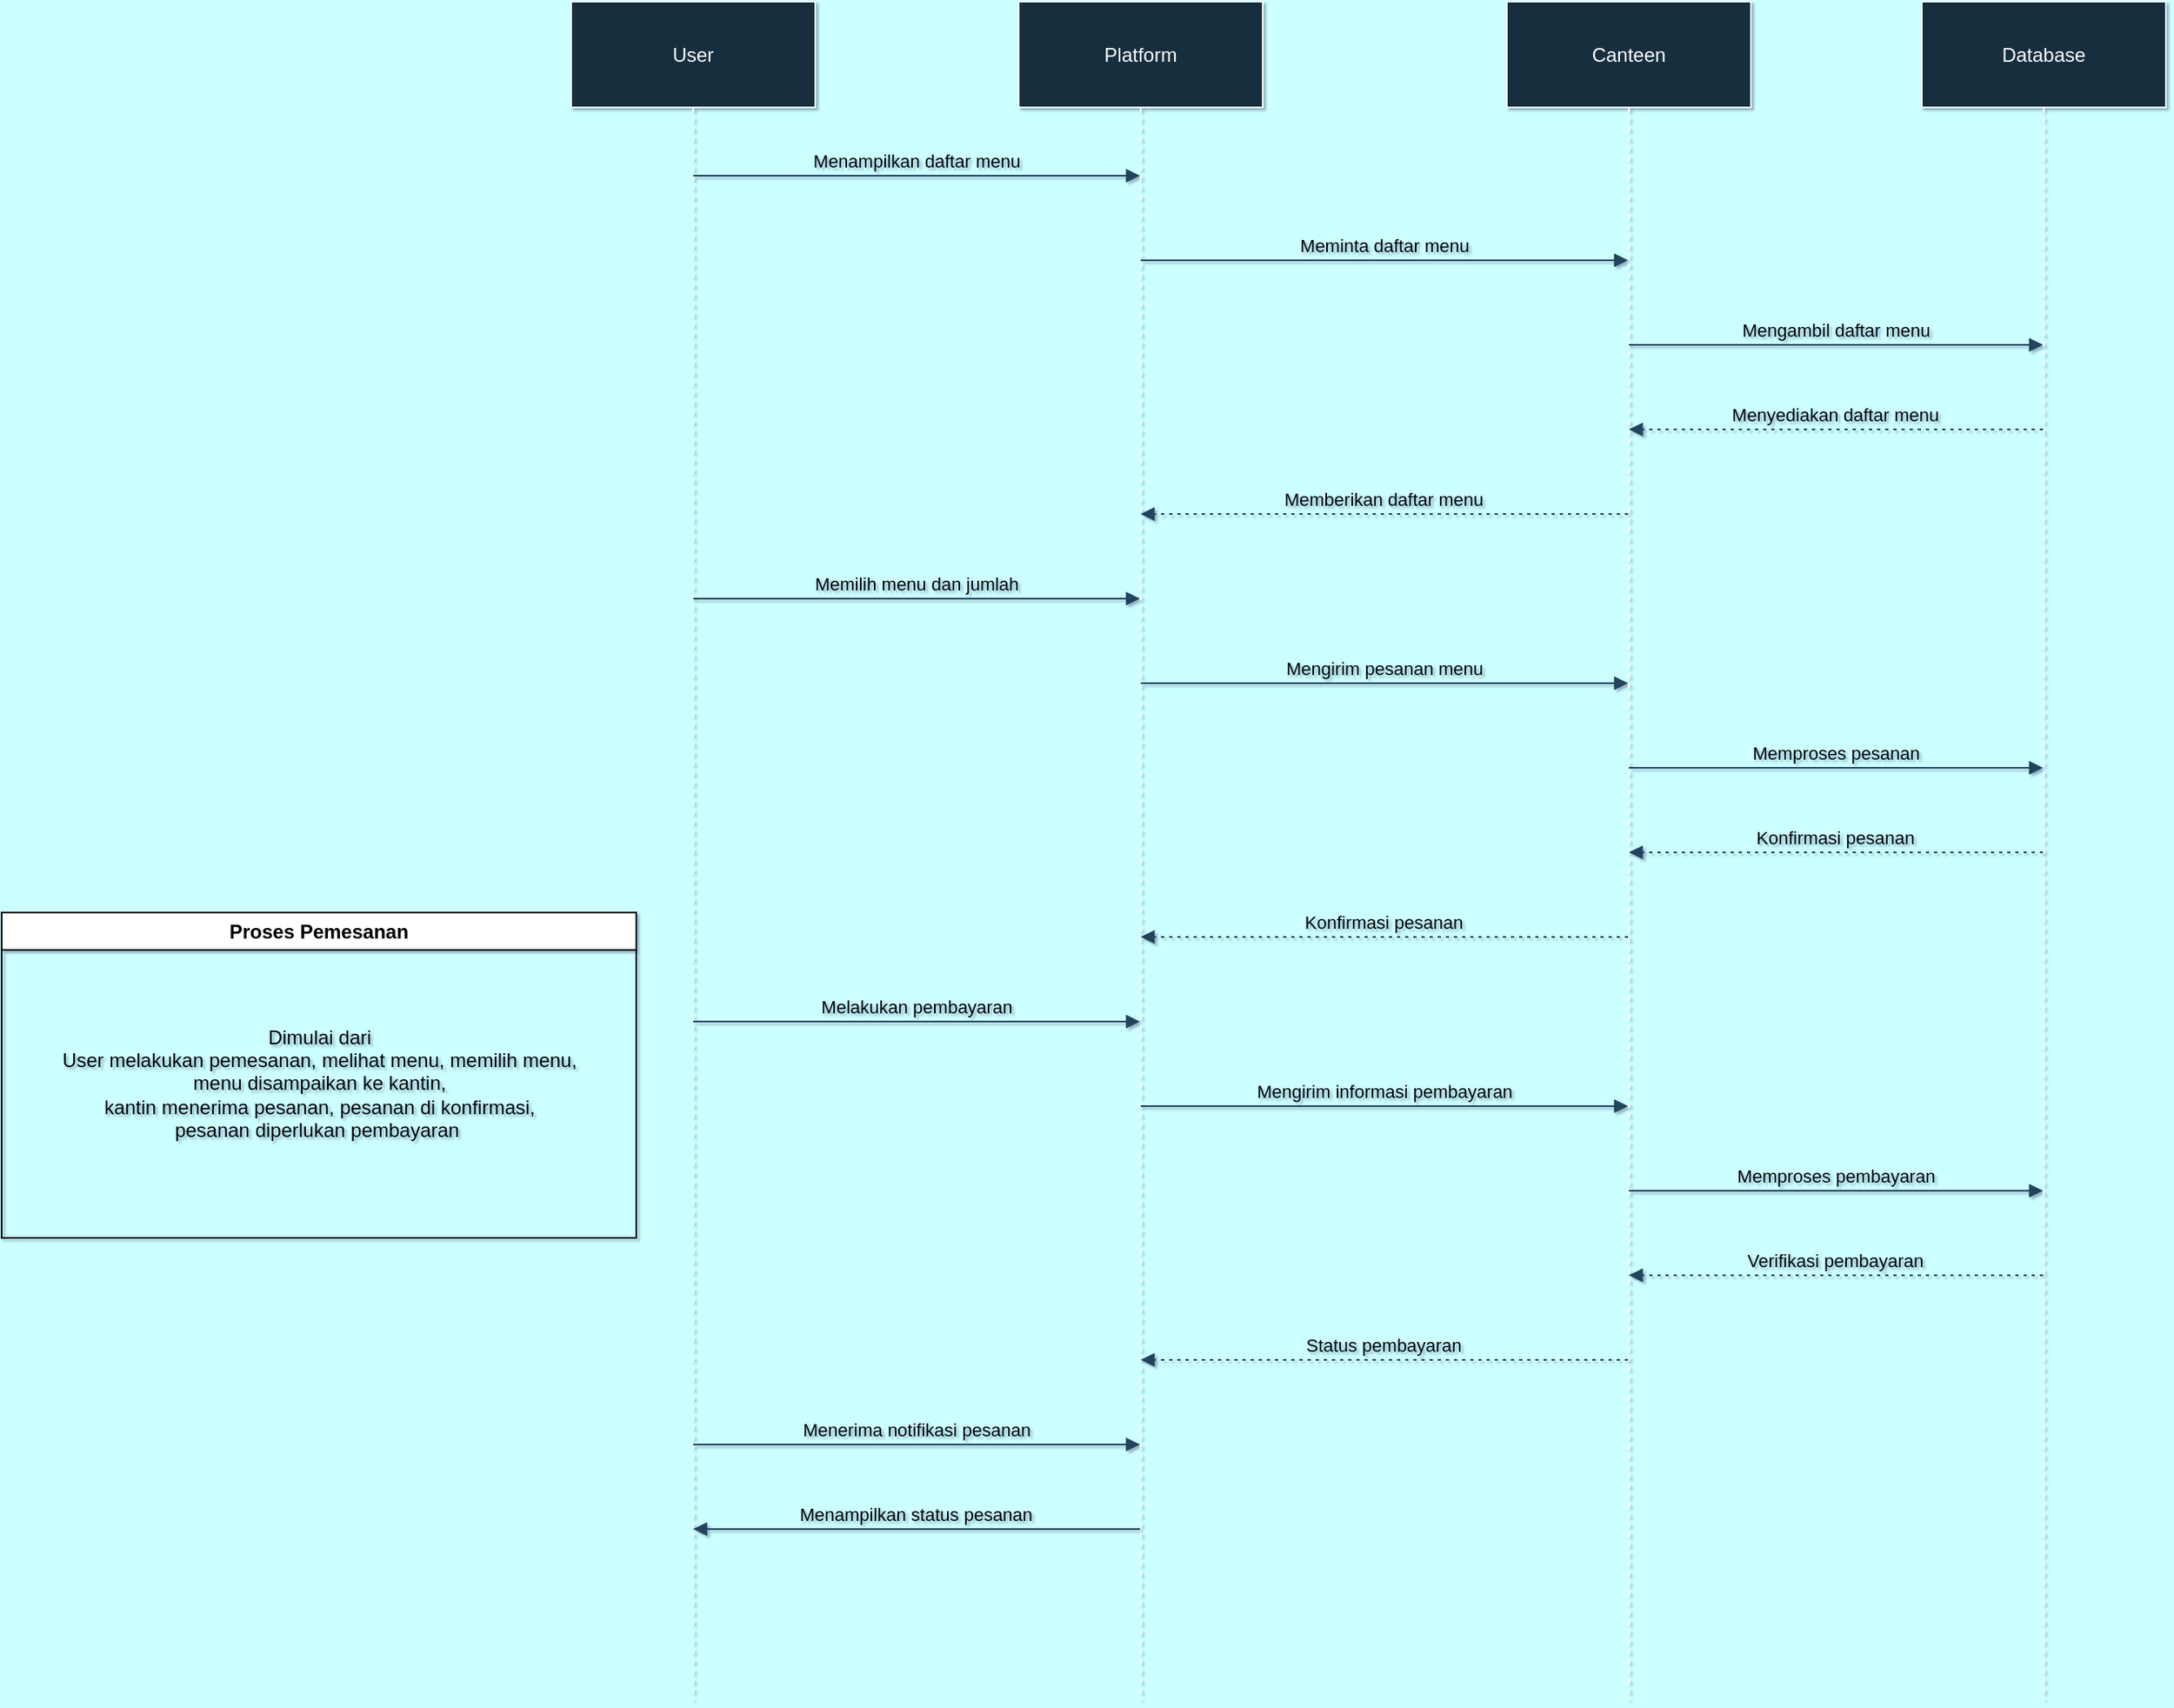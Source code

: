 <mxfile version="24.7.12">
  <diagram name="Halaman-1" id="cclnr0MV8SFVgnPYZ3Cp">
    <mxGraphModel dx="2427" dy="807" grid="1" gridSize="10" guides="1" tooltips="1" connect="1" arrows="1" fold="1" page="1" pageScale="1" pageWidth="827" pageHeight="1169" background="#CCFFFF" math="0" shadow="1">
      <root>
        <mxCell id="0" />
        <mxCell id="1" parent="0" />
        <mxCell id="2" value="User" style="shape=umlLifeline;perimeter=lifelinePerimeter;whiteSpace=wrap;container=1;dropTarget=0;collapsible=0;recursiveResize=0;outlineConnect=0;portConstraint=eastwest;newEdgeStyle={&quot;edgeStyle&quot;:&quot;elbowEdgeStyle&quot;,&quot;elbow&quot;:&quot;vertical&quot;,&quot;curved&quot;:0,&quot;rounded&quot;:0};size=65;labelBackgroundColor=none;fillColor=#182E3E;strokeColor=#FFFFFF;fontColor=#FFFFFF;rounded=0;" parent="1" vertex="1">
          <mxGeometry width="150" height="1044" as="geometry" />
        </mxCell>
        <mxCell id="3" value="Platform" style="shape=umlLifeline;perimeter=lifelinePerimeter;whiteSpace=wrap;container=1;dropTarget=0;collapsible=0;recursiveResize=0;outlineConnect=0;portConstraint=eastwest;newEdgeStyle={&quot;edgeStyle&quot;:&quot;elbowEdgeStyle&quot;,&quot;elbow&quot;:&quot;vertical&quot;,&quot;curved&quot;:0,&quot;rounded&quot;:0};size=65;labelBackgroundColor=none;fillColor=#182E3E;strokeColor=#FFFFFF;fontColor=#FFFFFF;rounded=0;" parent="1" vertex="1">
          <mxGeometry x="275" width="150" height="1044" as="geometry" />
        </mxCell>
        <mxCell id="4" value="Canteen" style="shape=umlLifeline;perimeter=lifelinePerimeter;whiteSpace=wrap;container=1;dropTarget=0;collapsible=0;recursiveResize=0;outlineConnect=0;portConstraint=eastwest;newEdgeStyle={&quot;edgeStyle&quot;:&quot;elbowEdgeStyle&quot;,&quot;elbow&quot;:&quot;vertical&quot;,&quot;curved&quot;:0,&quot;rounded&quot;:0};size=65;labelBackgroundColor=none;fillColor=#182E3E;strokeColor=#FFFFFF;fontColor=#FFFFFF;rounded=0;" parent="1" vertex="1">
          <mxGeometry x="575" width="150" height="1044" as="geometry" />
        </mxCell>
        <mxCell id="5" value="Database" style="shape=umlLifeline;perimeter=lifelinePerimeter;whiteSpace=wrap;container=1;dropTarget=0;collapsible=0;recursiveResize=0;outlineConnect=0;portConstraint=eastwest;newEdgeStyle={&quot;edgeStyle&quot;:&quot;elbowEdgeStyle&quot;,&quot;elbow&quot;:&quot;vertical&quot;,&quot;curved&quot;:0,&quot;rounded&quot;:0};size=65;labelBackgroundColor=none;fillColor=#182E3E;strokeColor=#FFFFFF;fontColor=#FFFFFF;rounded=0;" parent="1" vertex="1">
          <mxGeometry x="830" width="150" height="1044" as="geometry" />
        </mxCell>
        <mxCell id="6" value="Menampilkan daftar menu" style="verticalAlign=bottom;edgeStyle=elbowEdgeStyle;elbow=vertical;curved=0;rounded=0;endArrow=block;labelBackgroundColor=none;strokeColor=#23445D;fontColor=default;" parent="1" source="2" target="3" edge="1">
          <mxGeometry relative="1" as="geometry">
            <Array as="points">
              <mxPoint x="221" y="107" />
            </Array>
          </mxGeometry>
        </mxCell>
        <mxCell id="7" value="Meminta daftar menu" style="verticalAlign=bottom;edgeStyle=elbowEdgeStyle;elbow=vertical;curved=0;rounded=0;endArrow=block;labelBackgroundColor=none;strokeColor=#23445D;fontColor=default;" parent="1" source="3" target="4" edge="1">
          <mxGeometry relative="1" as="geometry">
            <Array as="points">
              <mxPoint x="509" y="159" />
            </Array>
          </mxGeometry>
        </mxCell>
        <mxCell id="8" value="Mengambil daftar menu" style="verticalAlign=bottom;edgeStyle=elbowEdgeStyle;elbow=vertical;curved=0;rounded=0;endArrow=block;labelBackgroundColor=none;strokeColor=#23445D;fontColor=default;" parent="1" source="4" target="5" edge="1">
          <mxGeometry relative="1" as="geometry">
            <Array as="points">
              <mxPoint x="786" y="211" />
            </Array>
          </mxGeometry>
        </mxCell>
        <mxCell id="9" value="Menyediakan daftar menu" style="verticalAlign=bottom;edgeStyle=elbowEdgeStyle;elbow=vertical;curved=0;rounded=0;dashed=1;dashPattern=2 3;endArrow=block;labelBackgroundColor=none;strokeColor=#23445D;fontColor=default;" parent="1" source="5" target="4" edge="1">
          <mxGeometry relative="1" as="geometry">
            <Array as="points">
              <mxPoint x="789" y="263" />
            </Array>
          </mxGeometry>
        </mxCell>
        <mxCell id="10" value="Memberikan daftar menu" style="verticalAlign=bottom;edgeStyle=elbowEdgeStyle;elbow=vertical;curved=0;rounded=0;dashed=1;dashPattern=2 3;endArrow=block;labelBackgroundColor=none;strokeColor=#23445D;fontColor=default;" parent="1" source="4" target="3" edge="1">
          <mxGeometry relative="1" as="geometry">
            <Array as="points">
              <mxPoint x="512" y="315" />
            </Array>
          </mxGeometry>
        </mxCell>
        <mxCell id="11" value="Memilih menu dan jumlah" style="verticalAlign=bottom;edgeStyle=elbowEdgeStyle;elbow=vertical;curved=0;rounded=0;endArrow=block;labelBackgroundColor=none;strokeColor=#23445D;fontColor=default;" parent="1" source="2" target="3" edge="1">
          <mxGeometry relative="1" as="geometry">
            <Array as="points">
              <mxPoint x="221" y="367" />
            </Array>
          </mxGeometry>
        </mxCell>
        <mxCell id="12" value="Mengirim pesanan menu" style="verticalAlign=bottom;edgeStyle=elbowEdgeStyle;elbow=vertical;curved=0;rounded=0;endArrow=block;labelBackgroundColor=none;strokeColor=#23445D;fontColor=default;" parent="1" source="3" target="4" edge="1">
          <mxGeometry relative="1" as="geometry">
            <Array as="points">
              <mxPoint x="509" y="419" />
            </Array>
          </mxGeometry>
        </mxCell>
        <mxCell id="13" value="Memproses pesanan" style="verticalAlign=bottom;edgeStyle=elbowEdgeStyle;elbow=vertical;curved=0;rounded=0;endArrow=block;labelBackgroundColor=none;strokeColor=#23445D;fontColor=default;" parent="1" source="4" target="5" edge="1">
          <mxGeometry relative="1" as="geometry">
            <Array as="points">
              <mxPoint x="786" y="471" />
            </Array>
          </mxGeometry>
        </mxCell>
        <mxCell id="14" value="Konfirmasi pesanan" style="verticalAlign=bottom;edgeStyle=elbowEdgeStyle;elbow=vertical;curved=0;rounded=0;dashed=1;dashPattern=2 3;endArrow=block;labelBackgroundColor=none;strokeColor=#23445D;fontColor=default;" parent="1" source="5" target="4" edge="1">
          <mxGeometry relative="1" as="geometry">
            <Array as="points">
              <mxPoint x="789" y="523" />
            </Array>
          </mxGeometry>
        </mxCell>
        <mxCell id="15" value="Konfirmasi pesanan" style="verticalAlign=bottom;edgeStyle=elbowEdgeStyle;elbow=vertical;curved=0;rounded=0;dashed=1;dashPattern=2 3;endArrow=block;labelBackgroundColor=none;strokeColor=#23445D;fontColor=default;" parent="1" source="4" target="3" edge="1">
          <mxGeometry relative="1" as="geometry">
            <Array as="points">
              <mxPoint x="512" y="575" />
            </Array>
          </mxGeometry>
        </mxCell>
        <mxCell id="16" value="Melakukan pembayaran" style="verticalAlign=bottom;edgeStyle=elbowEdgeStyle;elbow=vertical;curved=0;rounded=0;endArrow=block;labelBackgroundColor=none;strokeColor=#23445D;fontColor=default;" parent="1" source="2" target="3" edge="1">
          <mxGeometry relative="1" as="geometry">
            <Array as="points">
              <mxPoint x="221" y="627" />
            </Array>
          </mxGeometry>
        </mxCell>
        <mxCell id="17" value="Mengirim informasi pembayaran" style="verticalAlign=bottom;edgeStyle=elbowEdgeStyle;elbow=vertical;curved=0;rounded=0;endArrow=block;labelBackgroundColor=none;strokeColor=#23445D;fontColor=default;" parent="1" source="3" target="4" edge="1">
          <mxGeometry relative="1" as="geometry">
            <Array as="points">
              <mxPoint x="509" y="679" />
            </Array>
          </mxGeometry>
        </mxCell>
        <mxCell id="18" value="Memproses pembayaran" style="verticalAlign=bottom;edgeStyle=elbowEdgeStyle;elbow=vertical;curved=0;rounded=0;endArrow=block;labelBackgroundColor=none;strokeColor=#23445D;fontColor=default;" parent="1" source="4" target="5" edge="1">
          <mxGeometry relative="1" as="geometry">
            <Array as="points">
              <mxPoint x="786" y="731" />
            </Array>
          </mxGeometry>
        </mxCell>
        <mxCell id="19" value="Verifikasi pembayaran" style="verticalAlign=bottom;edgeStyle=elbowEdgeStyle;elbow=vertical;curved=0;rounded=0;dashed=1;dashPattern=2 3;endArrow=block;labelBackgroundColor=none;strokeColor=#23445D;fontColor=default;" parent="1" source="5" target="4" edge="1">
          <mxGeometry relative="1" as="geometry">
            <Array as="points">
              <mxPoint x="789" y="783" />
            </Array>
          </mxGeometry>
        </mxCell>
        <mxCell id="20" value="Status pembayaran" style="verticalAlign=bottom;edgeStyle=elbowEdgeStyle;elbow=vertical;curved=0;rounded=0;dashed=1;dashPattern=2 3;endArrow=block;labelBackgroundColor=none;strokeColor=#23445D;fontColor=default;" parent="1" source="4" target="3" edge="1">
          <mxGeometry relative="1" as="geometry">
            <Array as="points">
              <mxPoint x="512" y="835" />
            </Array>
          </mxGeometry>
        </mxCell>
        <mxCell id="21" value="Menerima notifikasi pesanan" style="verticalAlign=bottom;edgeStyle=elbowEdgeStyle;elbow=vertical;curved=0;rounded=0;endArrow=block;labelBackgroundColor=none;strokeColor=#23445D;fontColor=default;" parent="1" source="2" target="3" edge="1">
          <mxGeometry relative="1" as="geometry">
            <Array as="points">
              <mxPoint x="221" y="887" />
            </Array>
          </mxGeometry>
        </mxCell>
        <mxCell id="22" value="Menampilkan status pesanan" style="verticalAlign=bottom;edgeStyle=elbowEdgeStyle;elbow=vertical;curved=0;rounded=0;endArrow=block;labelBackgroundColor=none;strokeColor=#23445D;fontColor=default;" parent="1" source="3" target="2" edge="1">
          <mxGeometry relative="1" as="geometry">
            <Array as="points">
              <mxPoint x="224" y="939" />
            </Array>
          </mxGeometry>
        </mxCell>
        <mxCell id="ar7cjklksiLk-khIRVn8-22" value="Proses Pemesanan" style="swimlane;whiteSpace=wrap;html=1;" parent="1" vertex="1">
          <mxGeometry x="-350" y="560" width="390" height="200" as="geometry" />
        </mxCell>
        <mxCell id="ar7cjklksiLk-khIRVn8-23" value="&lt;div style=&quot;&quot;&gt;&lt;span style=&quot;background-color: initial;&quot;&gt;Dimulai dari&lt;/span&gt;&lt;/div&gt;&lt;div style=&quot;&quot;&gt;User melakukan pemesanan, melihat menu, memilih menu,&lt;/div&gt;&lt;div style=&quot;&quot;&gt;menu disampaikan ke kantin,&lt;/div&gt;&lt;div style=&quot;&quot;&gt;kantin menerima pesanan, pesanan di konfirmasi,&lt;/div&gt;&lt;div style=&quot;&quot;&gt;pesanan diperlukan pembayaran&amp;nbsp;&lt;/div&gt;" style="text;html=1;align=center;verticalAlign=middle;resizable=0;points=[];autosize=1;strokeColor=none;fillColor=none;" parent="ar7cjklksiLk-khIRVn8-22" vertex="1">
          <mxGeometry x="25" y="60" width="340" height="90" as="geometry" />
        </mxCell>
      </root>
    </mxGraphModel>
  </diagram>
</mxfile>

